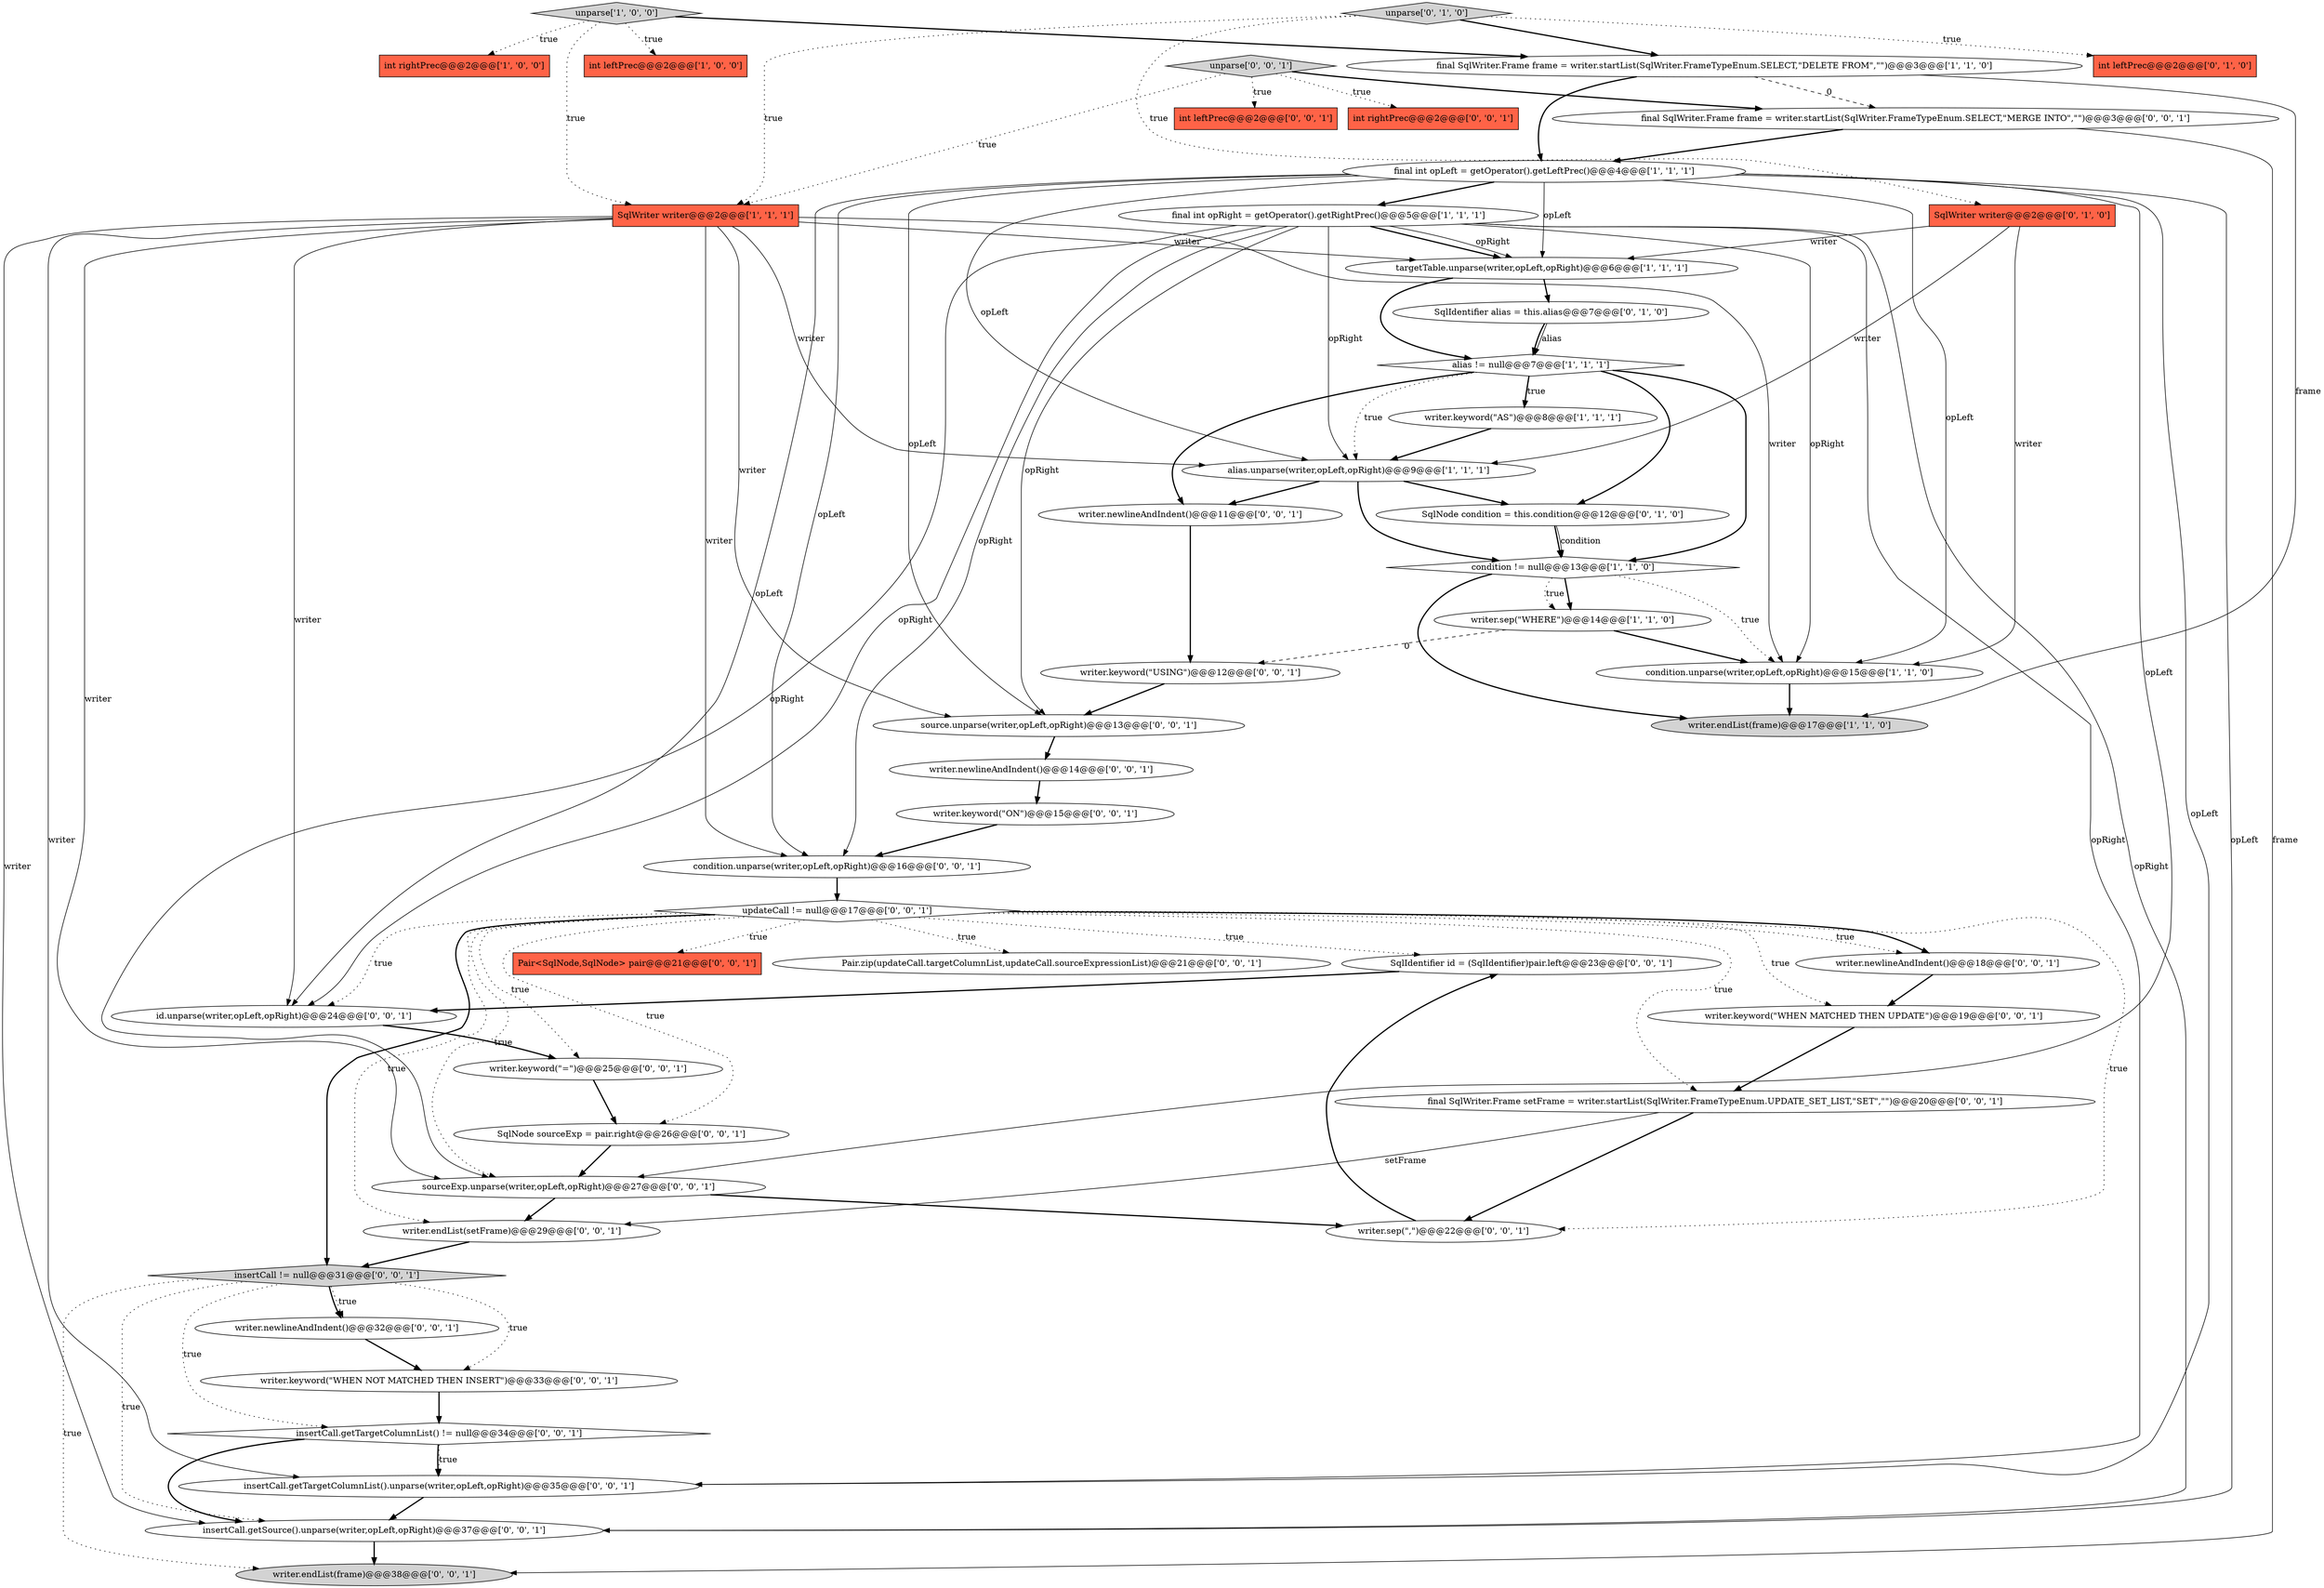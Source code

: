 digraph {
9 [style = filled, label = "int leftPrec@@@2@@@['1', '0', '0']", fillcolor = tomato, shape = box image = "AAA0AAABBB1BBB"];
2 [style = filled, label = "writer.endList(frame)@@@17@@@['1', '1', '0']", fillcolor = lightgray, shape = ellipse image = "AAA0AAABBB1BBB"];
34 [style = filled, label = "writer.endList(setFrame)@@@29@@@['0', '0', '1']", fillcolor = white, shape = ellipse image = "AAA0AAABBB3BBB"];
6 [style = filled, label = "alias.unparse(writer,opLeft,opRight)@@@9@@@['1', '1', '1']", fillcolor = white, shape = ellipse image = "AAA0AAABBB1BBB"];
24 [style = filled, label = "writer.keyword(\"ON\")@@@15@@@['0', '0', '1']", fillcolor = white, shape = ellipse image = "AAA0AAABBB3BBB"];
42 [style = filled, label = "SqlIdentifier id = (SqlIdentifier)pair.left@@@23@@@['0', '0', '1']", fillcolor = white, shape = ellipse image = "AAA0AAABBB3BBB"];
7 [style = filled, label = "int rightPrec@@@2@@@['1', '0', '0']", fillcolor = tomato, shape = box image = "AAA0AAABBB1BBB"];
36 [style = filled, label = "final SqlWriter.Frame setFrame = writer.startList(SqlWriter.FrameTypeEnum.UPDATE_SET_LIST,\"SET\",\"\")@@@20@@@['0', '0', '1']", fillcolor = white, shape = ellipse image = "AAA0AAABBB3BBB"];
13 [style = filled, label = "final int opRight = getOperator().getRightPrec()@@@5@@@['1', '1', '1']", fillcolor = white, shape = ellipse image = "AAA0AAABBB1BBB"];
27 [style = filled, label = "insertCall != null@@@31@@@['0', '0', '1']", fillcolor = lightgray, shape = diamond image = "AAA0AAABBB3BBB"];
29 [style = filled, label = "sourceExp.unparse(writer,opLeft,opRight)@@@27@@@['0', '0', '1']", fillcolor = white, shape = ellipse image = "AAA0AAABBB3BBB"];
46 [style = filled, label = "writer.newlineAndIndent()@@@14@@@['0', '0', '1']", fillcolor = white, shape = ellipse image = "AAA0AAABBB3BBB"];
15 [style = filled, label = "int leftPrec@@@2@@@['0', '1', '0']", fillcolor = tomato, shape = box image = "AAA0AAABBB2BBB"];
48 [style = filled, label = "unparse['0', '0', '1']", fillcolor = lightgray, shape = diamond image = "AAA0AAABBB3BBB"];
32 [style = filled, label = "writer.newlineAndIndent()@@@11@@@['0', '0', '1']", fillcolor = white, shape = ellipse image = "AAA0AAABBB3BBB"];
22 [style = filled, label = "writer.sep(\",\")@@@22@@@['0', '0', '1']", fillcolor = white, shape = ellipse image = "AAA0AAABBB3BBB"];
30 [style = filled, label = "Pair<SqlNode,SqlNode> pair@@@21@@@['0', '0', '1']", fillcolor = tomato, shape = box image = "AAA0AAABBB3BBB"];
28 [style = filled, label = "writer.keyword(\"USING\")@@@12@@@['0', '0', '1']", fillcolor = white, shape = ellipse image = "AAA0AAABBB3BBB"];
11 [style = filled, label = "final int opLeft = getOperator().getLeftPrec()@@@4@@@['1', '1', '1']", fillcolor = white, shape = ellipse image = "AAA0AAABBB1BBB"];
17 [style = filled, label = "SqlNode condition = this.condition@@@12@@@['0', '1', '0']", fillcolor = white, shape = ellipse image = "AAA1AAABBB2BBB"];
8 [style = filled, label = "writer.keyword(\"AS\")@@@8@@@['1', '1', '1']", fillcolor = white, shape = ellipse image = "AAA0AAABBB1BBB"];
45 [style = filled, label = "writer.keyword(\"WHEN NOT MATCHED THEN INSERT\")@@@33@@@['0', '0', '1']", fillcolor = white, shape = ellipse image = "AAA0AAABBB3BBB"];
49 [style = filled, label = "source.unparse(writer,opLeft,opRight)@@@13@@@['0', '0', '1']", fillcolor = white, shape = ellipse image = "AAA0AAABBB3BBB"];
31 [style = filled, label = "int leftPrec@@@2@@@['0', '0', '1']", fillcolor = tomato, shape = box image = "AAA0AAABBB3BBB"];
41 [style = filled, label = "SqlNode sourceExp = pair.right@@@26@@@['0', '0', '1']", fillcolor = white, shape = ellipse image = "AAA0AAABBB3BBB"];
19 [style = filled, label = "unparse['0', '1', '0']", fillcolor = lightgray, shape = diamond image = "AAA0AAABBB2BBB"];
44 [style = filled, label = "final SqlWriter.Frame frame = writer.startList(SqlWriter.FrameTypeEnum.SELECT,\"MERGE INTO\",\"\")@@@3@@@['0', '0', '1']", fillcolor = white, shape = ellipse image = "AAA0AAABBB3BBB"];
16 [style = filled, label = "SqlWriter writer@@@2@@@['0', '1', '0']", fillcolor = tomato, shape = box image = "AAA0AAABBB2BBB"];
47 [style = filled, label = "insertCall.getTargetColumnList() != null@@@34@@@['0', '0', '1']", fillcolor = white, shape = diamond image = "AAA0AAABBB3BBB"];
39 [style = filled, label = "writer.endList(frame)@@@38@@@['0', '0', '1']", fillcolor = lightgray, shape = ellipse image = "AAA0AAABBB3BBB"];
35 [style = filled, label = "id.unparse(writer,opLeft,opRight)@@@24@@@['0', '0', '1']", fillcolor = white, shape = ellipse image = "AAA0AAABBB3BBB"];
1 [style = filled, label = "unparse['1', '0', '0']", fillcolor = lightgray, shape = diamond image = "AAA0AAABBB1BBB"];
0 [style = filled, label = "targetTable.unparse(writer,opLeft,opRight)@@@6@@@['1', '1', '1']", fillcolor = white, shape = ellipse image = "AAA0AAABBB1BBB"];
20 [style = filled, label = "updateCall != null@@@17@@@['0', '0', '1']", fillcolor = white, shape = diamond image = "AAA0AAABBB3BBB"];
12 [style = filled, label = "final SqlWriter.Frame frame = writer.startList(SqlWriter.FrameTypeEnum.SELECT,\"DELETE FROM\",\"\")@@@3@@@['1', '1', '0']", fillcolor = white, shape = ellipse image = "AAA0AAABBB1BBB"];
14 [style = filled, label = "alias != null@@@7@@@['1', '1', '1']", fillcolor = white, shape = diamond image = "AAA0AAABBB1BBB"];
4 [style = filled, label = "condition.unparse(writer,opLeft,opRight)@@@15@@@['1', '1', '0']", fillcolor = white, shape = ellipse image = "AAA0AAABBB1BBB"];
43 [style = filled, label = "writer.newlineAndIndent()@@@32@@@['0', '0', '1']", fillcolor = white, shape = ellipse image = "AAA0AAABBB3BBB"];
25 [style = filled, label = "insertCall.getTargetColumnList().unparse(writer,opLeft,opRight)@@@35@@@['0', '0', '1']", fillcolor = white, shape = ellipse image = "AAA0AAABBB3BBB"];
37 [style = filled, label = "writer.newlineAndIndent()@@@18@@@['0', '0', '1']", fillcolor = white, shape = ellipse image = "AAA0AAABBB3BBB"];
23 [style = filled, label = "writer.keyword(\"WHEN MATCHED THEN UPDATE\")@@@19@@@['0', '0', '1']", fillcolor = white, shape = ellipse image = "AAA0AAABBB3BBB"];
21 [style = filled, label = "Pair.zip(updateCall.targetColumnList,updateCall.sourceExpressionList)@@@21@@@['0', '0', '1']", fillcolor = white, shape = ellipse image = "AAA0AAABBB3BBB"];
26 [style = filled, label = "writer.keyword(\"=\")@@@25@@@['0', '0', '1']", fillcolor = white, shape = ellipse image = "AAA0AAABBB3BBB"];
18 [style = filled, label = "SqlIdentifier alias = this.alias@@@7@@@['0', '1', '0']", fillcolor = white, shape = ellipse image = "AAA1AAABBB2BBB"];
40 [style = filled, label = "int rightPrec@@@2@@@['0', '0', '1']", fillcolor = tomato, shape = box image = "AAA0AAABBB3BBB"];
10 [style = filled, label = "SqlWriter writer@@@2@@@['1', '1', '1']", fillcolor = tomato, shape = box image = "AAA0AAABBB1BBB"];
33 [style = filled, label = "condition.unparse(writer,opLeft,opRight)@@@16@@@['0', '0', '1']", fillcolor = white, shape = ellipse image = "AAA0AAABBB3BBB"];
3 [style = filled, label = "condition != null@@@13@@@['1', '1', '0']", fillcolor = white, shape = diamond image = "AAA0AAABBB1BBB"];
38 [style = filled, label = "insertCall.getSource().unparse(writer,opLeft,opRight)@@@37@@@['0', '0', '1']", fillcolor = white, shape = ellipse image = "AAA0AAABBB3BBB"];
5 [style = filled, label = "writer.sep(\"WHERE\")@@@14@@@['1', '1', '0']", fillcolor = white, shape = ellipse image = "AAA0AAABBB1BBB"];
13->6 [style = solid, label="opRight"];
20->27 [style = bold, label=""];
20->37 [style = bold, label=""];
27->47 [style = dotted, label="true"];
22->42 [style = bold, label=""];
14->3 [style = bold, label=""];
43->45 [style = bold, label=""];
24->33 [style = bold, label=""];
27->43 [style = dotted, label="true"];
14->32 [style = bold, label=""];
20->21 [style = dotted, label="true"];
27->39 [style = dotted, label="true"];
13->49 [style = solid, label="opRight"];
47->25 [style = dotted, label="true"];
10->49 [style = solid, label="writer"];
17->3 [style = solid, label="condition"];
17->3 [style = bold, label=""];
27->45 [style = dotted, label="true"];
4->2 [style = bold, label=""];
28->49 [style = bold, label=""];
6->32 [style = bold, label=""];
32->28 [style = bold, label=""];
44->39 [style = solid, label="frame"];
14->8 [style = bold, label=""];
12->2 [style = solid, label="frame"];
42->35 [style = bold, label=""];
20->41 [style = dotted, label="true"];
11->38 [style = solid, label="opLeft"];
48->31 [style = dotted, label="true"];
35->26 [style = bold, label=""];
5->28 [style = dashed, label="0"];
11->4 [style = solid, label="opLeft"];
38->39 [style = bold, label=""];
20->34 [style = dotted, label="true"];
14->17 [style = bold, label=""];
11->29 [style = solid, label="opLeft"];
20->37 [style = dotted, label="true"];
1->9 [style = dotted, label="true"];
13->0 [style = bold, label=""];
18->14 [style = solid, label="alias"];
20->42 [style = dotted, label="true"];
27->38 [style = dotted, label="true"];
1->12 [style = bold, label=""];
1->7 [style = dotted, label="true"];
48->10 [style = dotted, label="true"];
48->44 [style = bold, label=""];
33->20 [style = bold, label=""];
19->10 [style = dotted, label="true"];
20->29 [style = dotted, label="true"];
16->4 [style = solid, label="writer"];
47->38 [style = bold, label=""];
10->25 [style = solid, label="writer"];
20->30 [style = dotted, label="true"];
11->13 [style = bold, label=""];
44->11 [style = bold, label=""];
10->29 [style = solid, label="writer"];
36->34 [style = solid, label="setFrame"];
26->41 [style = bold, label=""];
13->33 [style = solid, label="opRight"];
0->14 [style = bold, label=""];
11->49 [style = solid, label="opLeft"];
10->35 [style = solid, label="writer"];
13->4 [style = solid, label="opRight"];
3->2 [style = bold, label=""];
13->35 [style = solid, label="opRight"];
20->36 [style = dotted, label="true"];
8->6 [style = bold, label=""];
11->25 [style = solid, label="opLeft"];
5->4 [style = bold, label=""];
20->23 [style = dotted, label="true"];
14->6 [style = dotted, label="true"];
19->16 [style = dotted, label="true"];
10->4 [style = solid, label="writer"];
10->0 [style = solid, label="writer"];
3->4 [style = dotted, label="true"];
20->35 [style = dotted, label="true"];
6->3 [style = bold, label=""];
19->15 [style = dotted, label="true"];
12->44 [style = dashed, label="0"];
13->29 [style = solid, label="opRight"];
11->0 [style = solid, label="opLeft"];
18->14 [style = bold, label=""];
10->33 [style = solid, label="writer"];
1->10 [style = dotted, label="true"];
11->6 [style = solid, label="opLeft"];
20->26 [style = dotted, label="true"];
10->38 [style = solid, label="writer"];
16->6 [style = solid, label="writer"];
10->6 [style = solid, label="writer"];
14->8 [style = dotted, label="true"];
36->22 [style = bold, label=""];
25->38 [style = bold, label=""];
6->17 [style = bold, label=""];
45->47 [style = bold, label=""];
3->5 [style = bold, label=""];
11->33 [style = solid, label="opLeft"];
29->34 [style = bold, label=""];
41->29 [style = bold, label=""];
11->35 [style = solid, label="opLeft"];
23->36 [style = bold, label=""];
13->25 [style = solid, label="opRight"];
20->22 [style = dotted, label="true"];
13->0 [style = solid, label="opRight"];
27->43 [style = bold, label=""];
16->0 [style = solid, label="writer"];
48->40 [style = dotted, label="true"];
29->22 [style = bold, label=""];
12->11 [style = bold, label=""];
49->46 [style = bold, label=""];
37->23 [style = bold, label=""];
19->12 [style = bold, label=""];
46->24 [style = bold, label=""];
47->25 [style = bold, label=""];
3->5 [style = dotted, label="true"];
0->18 [style = bold, label=""];
13->38 [style = solid, label="opRight"];
34->27 [style = bold, label=""];
}

